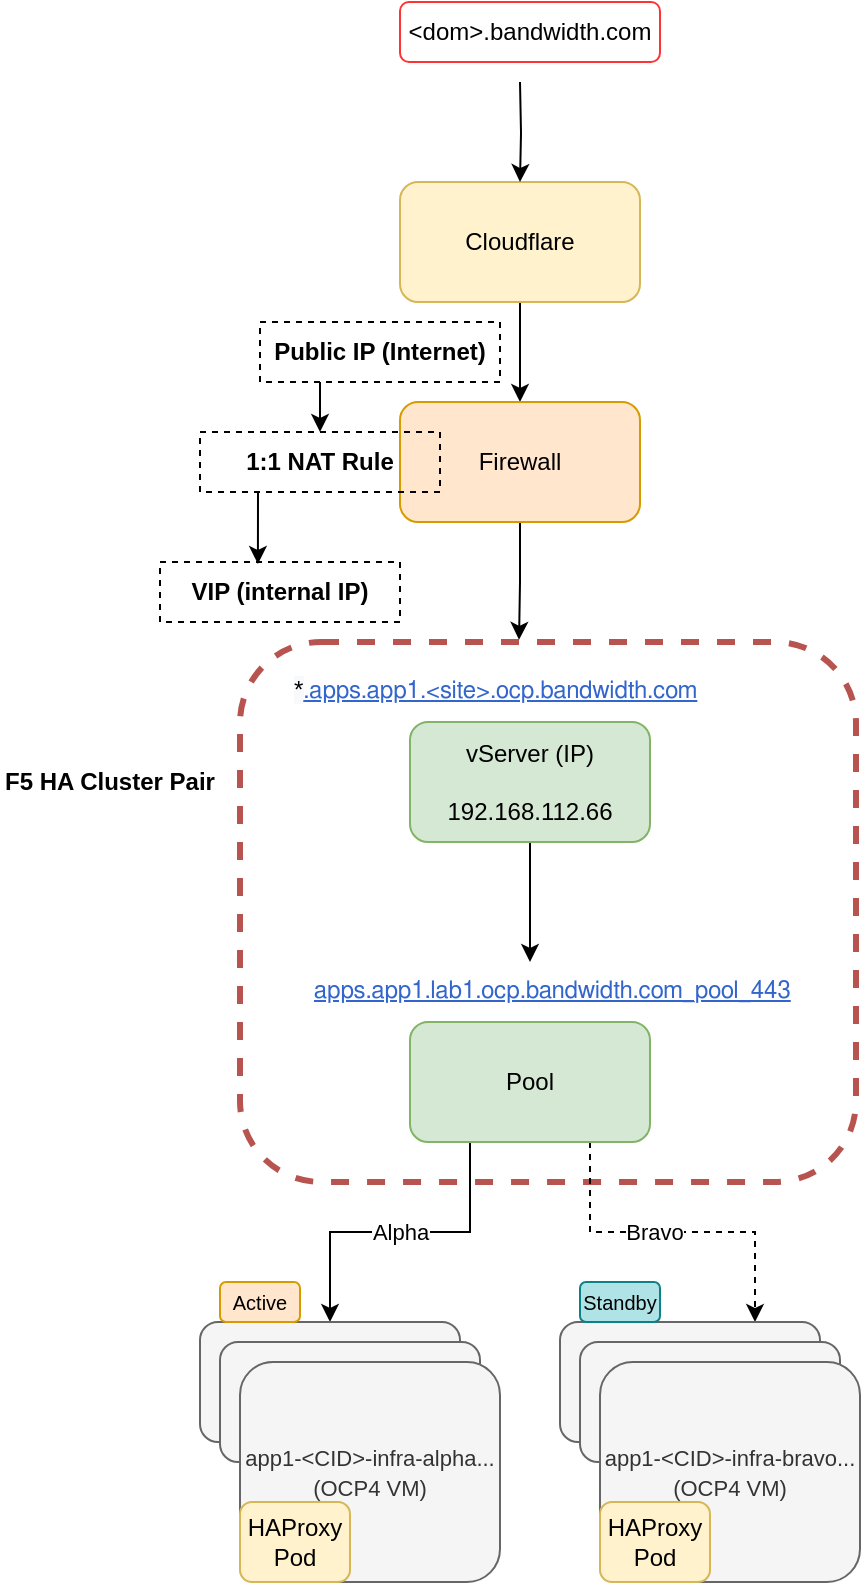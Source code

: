 <mxfile version="20.3.3" type="github">
  <diagram id="TCDswJjDwNzpMDkBt3JM" name="Page-1">
    <mxGraphModel dx="789" dy="769" grid="1" gridSize="10" guides="1" tooltips="1" connect="1" arrows="1" fold="1" page="1" pageScale="1" pageWidth="850" pageHeight="1100" math="0" shadow="0">
      <root>
        <mxCell id="0" />
        <mxCell id="1" parent="0" />
        <mxCell id="CugYbbwGqNb5f2R3cSzR-36" value="" style="rounded=1;whiteSpace=wrap;html=1;fontSize=11;fillColor=none;strokeColor=#b85450;dashed=1;strokeWidth=3;" parent="1" vertex="1">
          <mxGeometry x="310" y="390" width="308" height="270" as="geometry" />
        </mxCell>
        <mxCell id="CugYbbwGqNb5f2R3cSzR-7" style="edgeStyle=orthogonalEdgeStyle;rounded=0;orthogonalLoop=1;jettySize=auto;html=1;" parent="1" source="CugYbbwGqNb5f2R3cSzR-2" edge="1">
          <mxGeometry relative="1" as="geometry">
            <mxPoint x="455" y="550" as="targetPoint" />
          </mxGeometry>
        </mxCell>
        <mxCell id="CugYbbwGqNb5f2R3cSzR-2" value="vServer (IP)&lt;br&gt;&lt;br&gt;192.168.112.66" style="rounded=1;whiteSpace=wrap;html=1;fillColor=#d5e8d4;strokeColor=#82b366;" parent="1" vertex="1">
          <mxGeometry x="395" y="430" width="120" height="60" as="geometry" />
        </mxCell>
        <mxCell id="CugYbbwGqNb5f2R3cSzR-3" value="&lt;span style=&quot;color: rgb(0 , 0 , 0) ; font-family: &amp;quot;helvetica&amp;quot; ; font-size: 12px ; font-style: normal ; font-weight: 400 ; letter-spacing: normal ; text-align: center ; text-indent: 0px ; text-transform: none ; word-spacing: 0px ; background-color: rgb(248 , 249 , 250) ; display: inline ; float: none&quot;&gt;*&lt;/span&gt;&lt;a id=&quot;&quot; title=&quot;&quot; target=&quot;&quot; class=&quot;&quot; href=&quot;https://lb-01a.lab1.bwnet.us/tmui/Control/jspmap/tmui/locallb/virtual_server/properties.jsp?name=/platform/star.apps.app1.lab1.ocp.bandwidth.com_vs_443&quot; style=&quot;font-size: 12px ; font-style: normal ; font-weight: 400 ; letter-spacing: normal ; text-indent: 0px ; text-transform: none ; word-spacing: 0px ; color: rgb(51 , 102 , 204) ; cursor: pointer ; font-family: &amp;quot;freesans&amp;quot; , &amp;quot;arial&amp;quot; , &amp;quot;helvetica&amp;quot; , sans-serif ; text-align: -webkit-left ; background-color: rgb(255 , 255 , 255)&quot;&gt;.apps.app1.&amp;lt;site&amp;gt;.ocp.bandwidth.com&lt;/a&gt;" style="text;whiteSpace=wrap;html=1;" parent="1" vertex="1">
          <mxGeometry x="335" y="400" width="240" height="30" as="geometry" />
        </mxCell>
        <mxCell id="CugYbbwGqNb5f2R3cSzR-17" value="Alpha" style="edgeStyle=orthogonalEdgeStyle;rounded=0;orthogonalLoop=1;jettySize=auto;html=1;entryX=0.5;entryY=0;entryDx=0;entryDy=0;exitX=0.25;exitY=1;exitDx=0;exitDy=0;" parent="1" source="CugYbbwGqNb5f2R3cSzR-8" target="CugYbbwGqNb5f2R3cSzR-14" edge="1">
          <mxGeometry relative="1" as="geometry" />
        </mxCell>
        <mxCell id="CugYbbwGqNb5f2R3cSzR-34" style="edgeStyle=orthogonalEdgeStyle;rounded=0;orthogonalLoop=1;jettySize=auto;html=1;entryX=0.75;entryY=0;entryDx=0;entryDy=0;exitX=0.75;exitY=1;exitDx=0;exitDy=0;dashed=1;" parent="1" source="CugYbbwGqNb5f2R3cSzR-8" target="CugYbbwGqNb5f2R3cSzR-30" edge="1">
          <mxGeometry relative="1" as="geometry" />
        </mxCell>
        <mxCell id="CugYbbwGqNb5f2R3cSzR-35" value="Bravo" style="edgeLabel;html=1;align=center;verticalAlign=middle;resizable=0;points=[];" parent="CugYbbwGqNb5f2R3cSzR-34" vertex="1" connectable="0">
          <mxGeometry x="-0.108" relative="1" as="geometry">
            <mxPoint as="offset" />
          </mxGeometry>
        </mxCell>
        <mxCell id="CugYbbwGqNb5f2R3cSzR-8" value="Pool" style="rounded=1;whiteSpace=wrap;html=1;fillColor=#d5e8d4;strokeColor=#82b366;" parent="1" vertex="1">
          <mxGeometry x="395" y="580" width="120" height="60" as="geometry" />
        </mxCell>
        <mxCell id="CugYbbwGqNb5f2R3cSzR-14" value="ocp-infra-01a (VM)" style="rounded=1;whiteSpace=wrap;html=1;fillColor=#f5f5f5;strokeColor=#666666;fontColor=#333333;" parent="1" vertex="1">
          <mxGeometry x="290" y="730" width="130" height="60" as="geometry" />
        </mxCell>
        <mxCell id="CugYbbwGqNb5f2R3cSzR-15" value="ocp-infra-01a (VM)" style="rounded=1;whiteSpace=wrap;html=1;fillColor=#f5f5f5;strokeColor=#666666;fontColor=#333333;" parent="1" vertex="1">
          <mxGeometry x="300" y="740" width="130" height="60" as="geometry" />
        </mxCell>
        <mxCell id="CugYbbwGqNb5f2R3cSzR-16" value="&lt;font style=&quot;font-size: 11px&quot;&gt;app1-&amp;lt;CID&amp;gt;-infra-alpha... (OCP4 VM)&lt;/font&gt;" style="rounded=1;whiteSpace=wrap;html=1;fillColor=#f5f5f5;strokeColor=#666666;fontColor=#333333;" parent="1" vertex="1">
          <mxGeometry x="310" y="750" width="130" height="110" as="geometry" />
        </mxCell>
        <mxCell id="CugYbbwGqNb5f2R3cSzR-19" value="HAProxy Pod" style="rounded=1;whiteSpace=wrap;html=1;fillColor=#fff2cc;strokeColor=#d6b656;" parent="1" vertex="1">
          <mxGeometry x="310" y="820" width="55" height="40" as="geometry" />
        </mxCell>
        <mxCell id="CugYbbwGqNb5f2R3cSzR-22" value="&lt;meta charset=&quot;utf-8&quot;&gt;&lt;a id=&quot;&quot; title=&quot;&quot; target=&quot;&quot; class=&quot;&quot; href=&quot;https://lb-01a.lab1.bwnet.us/tmui/Control/jspmap/tmui/locallb/pool/properties.jsp?name=/platform/apps.app1.lab1.ocp.bandwidth.com_pool_443&quot; style=&quot;font-size: 12px; text-decoration: underline; color: rgb(51, 102, 204); cursor: pointer; font-family: freesans, arial, helvetica, sans-serif; font-style: normal; font-weight: 400; letter-spacing: normal; text-align: -webkit-left; text-indent: 0px; text-transform: none; word-spacing: 0px; background-color: rgb(255, 255, 255);&quot;&gt;apps.app1.lab1.ocp.bandwidth.com_pool_443&lt;/a&gt;" style="text;whiteSpace=wrap;html=1;" parent="1" vertex="1">
          <mxGeometry x="345" y="550" width="270" height="30" as="geometry" />
        </mxCell>
        <mxCell id="CugYbbwGqNb5f2R3cSzR-30" value="ocp-infra-01a (VM)" style="rounded=1;whiteSpace=wrap;html=1;fillColor=#f5f5f5;strokeColor=#666666;fontColor=#333333;" parent="1" vertex="1">
          <mxGeometry x="470" y="730" width="130" height="60" as="geometry" />
        </mxCell>
        <mxCell id="CugYbbwGqNb5f2R3cSzR-31" value="ocp-infra-01a (VM)" style="rounded=1;whiteSpace=wrap;html=1;fillColor=#f5f5f5;strokeColor=#666666;fontColor=#333333;" parent="1" vertex="1">
          <mxGeometry x="480" y="740" width="130" height="60" as="geometry" />
        </mxCell>
        <mxCell id="CugYbbwGqNb5f2R3cSzR-32" value="&lt;font style=&quot;font-size: 11px&quot;&gt;app1-&amp;lt;CID&amp;gt;-infra-bravo...&lt;br&gt;(OCP4 VM)&lt;/font&gt;" style="rounded=1;whiteSpace=wrap;html=1;fillColor=#f5f5f5;strokeColor=#666666;fontColor=#333333;" parent="1" vertex="1">
          <mxGeometry x="490" y="750" width="130" height="110" as="geometry" />
        </mxCell>
        <mxCell id="CugYbbwGqNb5f2R3cSzR-33" value="HAProxy Pod" style="rounded=1;whiteSpace=wrap;html=1;fillColor=#fff2cc;strokeColor=#d6b656;" parent="1" vertex="1">
          <mxGeometry x="490" y="820" width="55" height="40" as="geometry" />
        </mxCell>
        <mxCell id="CugYbbwGqNb5f2R3cSzR-37" value="&lt;font style=&quot;font-size: 12px&quot;&gt;&lt;b&gt;F5 HA Cluster Pair&lt;/b&gt;&lt;/font&gt;" style="text;html=1;strokeColor=none;fillColor=none;align=center;verticalAlign=middle;whiteSpace=wrap;rounded=0;dashed=1;fontSize=11;" parent="1" vertex="1">
          <mxGeometry x="190" y="445" width="110" height="30" as="geometry" />
        </mxCell>
        <mxCell id="V2OBl8z_iix-b06xDpgp-5" style="edgeStyle=orthogonalEdgeStyle;rounded=0;orthogonalLoop=1;jettySize=auto;html=1;entryX=0.5;entryY=0;entryDx=0;entryDy=0;" parent="1" source="V2OBl8z_iix-b06xDpgp-1" target="V2OBl8z_iix-b06xDpgp-2" edge="1">
          <mxGeometry relative="1" as="geometry" />
        </mxCell>
        <mxCell id="V2OBl8z_iix-b06xDpgp-1" value="Cloudflare" style="rounded=1;whiteSpace=wrap;html=1;fillColor=#fff2cc;strokeColor=#d6b656;" parent="1" vertex="1">
          <mxGeometry x="390" y="160" width="120" height="60" as="geometry" />
        </mxCell>
        <mxCell id="V2OBl8z_iix-b06xDpgp-6" style="edgeStyle=orthogonalEdgeStyle;rounded=0;orthogonalLoop=1;jettySize=auto;html=1;entryX=0.453;entryY=-0.004;entryDx=0;entryDy=0;entryPerimeter=0;" parent="1" source="V2OBl8z_iix-b06xDpgp-2" target="CugYbbwGqNb5f2R3cSzR-36" edge="1">
          <mxGeometry relative="1" as="geometry" />
        </mxCell>
        <mxCell id="V2OBl8z_iix-b06xDpgp-2" value="Firewall" style="rounded=1;whiteSpace=wrap;html=1;fillColor=#ffe6cc;strokeColor=#d79b00;" parent="1" vertex="1">
          <mxGeometry x="390" y="270" width="120" height="60" as="geometry" />
        </mxCell>
        <mxCell id="V2OBl8z_iix-b06xDpgp-4" style="edgeStyle=orthogonalEdgeStyle;rounded=0;orthogonalLoop=1;jettySize=auto;html=1;entryX=0.5;entryY=0;entryDx=0;entryDy=0;" parent="1" target="V2OBl8z_iix-b06xDpgp-1" edge="1">
          <mxGeometry relative="1" as="geometry">
            <mxPoint x="450" y="110" as="sourcePoint" />
          </mxGeometry>
        </mxCell>
        <mxCell id="V2OBl8z_iix-b06xDpgp-8" value="&amp;lt;dom&amp;gt;.bandwidth.com" style="text;html=1;strokeColor=#FF3333;fillColor=none;align=center;verticalAlign=middle;whiteSpace=wrap;rounded=1;" parent="1" vertex="1">
          <mxGeometry x="390" y="70" width="130" height="30" as="geometry" />
        </mxCell>
        <mxCell id="fPaI-wsB4CBtlUSUe05H-16" style="edgeStyle=orthogonalEdgeStyle;rounded=0;orthogonalLoop=1;jettySize=auto;html=1;exitX=0.25;exitY=1;exitDx=0;exitDy=0;entryX=0.5;entryY=0;entryDx=0;entryDy=0;" parent="1" source="fPaI-wsB4CBtlUSUe05H-12" target="fPaI-wsB4CBtlUSUe05H-14" edge="1">
          <mxGeometry relative="1" as="geometry" />
        </mxCell>
        <mxCell id="fPaI-wsB4CBtlUSUe05H-12" value="&lt;b&gt;Public IP (Internet)&lt;/b&gt;" style="text;html=1;strokeColor=default;fillColor=none;align=center;verticalAlign=middle;whiteSpace=wrap;rounded=0;dashed=1;" parent="1" vertex="1">
          <mxGeometry x="320" y="230" width="120" height="30" as="geometry" />
        </mxCell>
        <mxCell id="fPaI-wsB4CBtlUSUe05H-13" value="&lt;b&gt;VIP (internal IP)&lt;/b&gt;" style="text;html=1;strokeColor=default;fillColor=default;align=center;verticalAlign=middle;whiteSpace=wrap;rounded=0;dashed=1;" parent="1" vertex="1">
          <mxGeometry x="270" y="350" width="120" height="30" as="geometry" />
        </mxCell>
        <mxCell id="fPaI-wsB4CBtlUSUe05H-17" style="edgeStyle=orthogonalEdgeStyle;rounded=0;orthogonalLoop=1;jettySize=auto;html=1;exitX=0.25;exitY=1;exitDx=0;exitDy=0;entryX=0.408;entryY=0.033;entryDx=0;entryDy=0;entryPerimeter=0;" parent="1" source="fPaI-wsB4CBtlUSUe05H-14" target="fPaI-wsB4CBtlUSUe05H-13" edge="1">
          <mxGeometry relative="1" as="geometry" />
        </mxCell>
        <mxCell id="fPaI-wsB4CBtlUSUe05H-14" value="&lt;b&gt;1:1 NAT Rule&lt;/b&gt;" style="text;html=1;strokeColor=default;fillColor=none;align=center;verticalAlign=middle;whiteSpace=wrap;rounded=0;dashed=1;" parent="1" vertex="1">
          <mxGeometry x="290" y="285" width="120" height="30" as="geometry" />
        </mxCell>
        <mxCell id="DG2PM-5Kdm3yRgGzDGDX-5" value="Active" style="rounded=1;whiteSpace=wrap;html=1;fontSize=10;fillColor=#ffe6cc;strokeColor=#d79b00;" parent="1" vertex="1">
          <mxGeometry x="300" y="710" width="40" height="20" as="geometry" />
        </mxCell>
        <mxCell id="DG2PM-5Kdm3yRgGzDGDX-7" value="Standby" style="rounded=1;whiteSpace=wrap;html=1;fontSize=10;fillColor=#b0e3e6;strokeColor=#0e8088;" parent="1" vertex="1">
          <mxGeometry x="480" y="710" width="40" height="20" as="geometry" />
        </mxCell>
      </root>
    </mxGraphModel>
  </diagram>
</mxfile>
